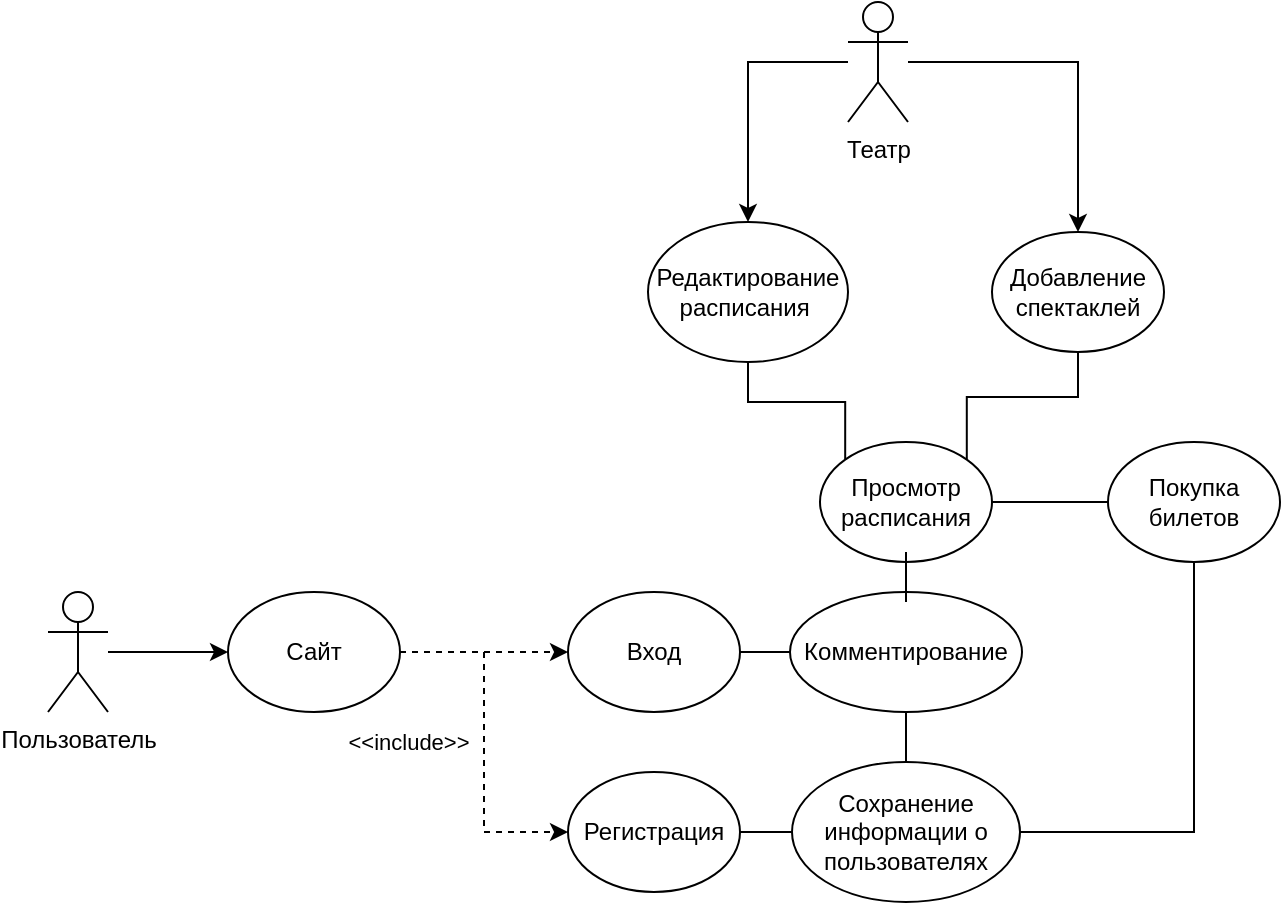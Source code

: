 <mxfile version="20.8.23" type="github">
  <diagram name="Страница 1" id="s1O34VC9j3Pxhvvpn_9F">
    <mxGraphModel dx="1009" dy="542" grid="1" gridSize="10" guides="1" tooltips="1" connect="1" arrows="1" fold="1" page="1" pageScale="1" pageWidth="827" pageHeight="1169" math="0" shadow="0">
      <root>
        <mxCell id="0" />
        <mxCell id="1" parent="0" />
        <mxCell id="ZZ_uZVyHVlF2GgiP1RTW-5" style="edgeStyle=orthogonalEdgeStyle;rounded=0;orthogonalLoop=1;jettySize=auto;html=1;entryX=0.5;entryY=0;entryDx=0;entryDy=0;" edge="1" parent="1" source="-oCu7SD0hpqlAKcRBWqc-26" target="-oCu7SD0hpqlAKcRBWqc-29">
          <mxGeometry relative="1" as="geometry" />
        </mxCell>
        <mxCell id="ZZ_uZVyHVlF2GgiP1RTW-6" style="edgeStyle=orthogonalEdgeStyle;rounded=0;orthogonalLoop=1;jettySize=auto;html=1;entryX=0.5;entryY=0;entryDx=0;entryDy=0;" edge="1" parent="1" source="-oCu7SD0hpqlAKcRBWqc-26" target="-oCu7SD0hpqlAKcRBWqc-30">
          <mxGeometry relative="1" as="geometry">
            <Array as="points">
              <mxPoint x="410" y="460" />
            </Array>
          </mxGeometry>
        </mxCell>
        <mxCell id="-oCu7SD0hpqlAKcRBWqc-26" value="Театр" style="shape=umlActor;verticalLabelPosition=bottom;verticalAlign=top;html=1;outlineConnect=0;fillColor=none;" parent="1" vertex="1">
          <mxGeometry x="460" y="430" width="30" height="60" as="geometry" />
        </mxCell>
        <mxCell id="ZZ_uZVyHVlF2GgiP1RTW-13" style="edgeStyle=orthogonalEdgeStyle;rounded=0;orthogonalLoop=1;jettySize=auto;html=1;exitX=0.5;exitY=1;exitDx=0;exitDy=0;entryX=1;entryY=0;entryDx=0;entryDy=0;endArrow=none;endFill=0;" edge="1" parent="1" source="-oCu7SD0hpqlAKcRBWqc-29" target="-oCu7SD0hpqlAKcRBWqc-39">
          <mxGeometry relative="1" as="geometry" />
        </mxCell>
        <mxCell id="-oCu7SD0hpqlAKcRBWqc-29" value="Добавление спектаклей" style="ellipse;whiteSpace=wrap;html=1;fillColor=none;" parent="1" vertex="1">
          <mxGeometry x="532" y="545" width="86" height="60" as="geometry" />
        </mxCell>
        <mxCell id="ZZ_uZVyHVlF2GgiP1RTW-14" style="edgeStyle=orthogonalEdgeStyle;rounded=0;orthogonalLoop=1;jettySize=auto;html=1;entryX=0;entryY=0;entryDx=0;entryDy=0;endArrow=none;endFill=0;" edge="1" parent="1" source="-oCu7SD0hpqlAKcRBWqc-30" target="-oCu7SD0hpqlAKcRBWqc-39">
          <mxGeometry relative="1" as="geometry" />
        </mxCell>
        <mxCell id="-oCu7SD0hpqlAKcRBWqc-30" value="Редактирование расписания&amp;nbsp;" style="ellipse;whiteSpace=wrap;html=1;fillColor=none;" parent="1" vertex="1">
          <mxGeometry x="360" y="540" width="100" height="70" as="geometry" />
        </mxCell>
        <mxCell id="ZZ_uZVyHVlF2GgiP1RTW-7" style="edgeStyle=orthogonalEdgeStyle;rounded=0;orthogonalLoop=1;jettySize=auto;html=1;exitX=1;exitY=0.5;exitDx=0;exitDy=0;entryX=0;entryY=0.5;entryDx=0;entryDy=0;endArrow=none;endFill=0;" edge="1" parent="1" source="-oCu7SD0hpqlAKcRBWqc-36" target="ZZ_uZVyHVlF2GgiP1RTW-3">
          <mxGeometry relative="1" as="geometry" />
        </mxCell>
        <mxCell id="-oCu7SD0hpqlAKcRBWqc-36" value="Вход" style="ellipse;whiteSpace=wrap;html=1;fillColor=none;" parent="1" vertex="1">
          <mxGeometry x="320" y="725" width="86" height="60" as="geometry" />
        </mxCell>
        <mxCell id="ZZ_uZVyHVlF2GgiP1RTW-9" style="edgeStyle=orthogonalEdgeStyle;rounded=0;orthogonalLoop=1;jettySize=auto;html=1;entryX=0;entryY=0.5;entryDx=0;entryDy=0;endArrow=none;endFill=0;" edge="1" parent="1" source="-oCu7SD0hpqlAKcRBWqc-37" target="ZZ_uZVyHVlF2GgiP1RTW-4">
          <mxGeometry relative="1" as="geometry" />
        </mxCell>
        <mxCell id="-oCu7SD0hpqlAKcRBWqc-37" value="Регистрация" style="ellipse;whiteSpace=wrap;html=1;fillColor=none;" parent="1" vertex="1">
          <mxGeometry x="320" y="815" width="86" height="60" as="geometry" />
        </mxCell>
        <mxCell id="-oCu7SD0hpqlAKcRBWqc-38" value="Покупка билетов" style="ellipse;whiteSpace=wrap;html=1;fillColor=none;" parent="1" vertex="1">
          <mxGeometry x="590" y="650" width="86" height="60" as="geometry" />
        </mxCell>
        <mxCell id="ZZ_uZVyHVlF2GgiP1RTW-12" style="edgeStyle=orthogonalEdgeStyle;rounded=0;orthogonalLoop=1;jettySize=auto;html=1;endArrow=none;endFill=0;" edge="1" parent="1" source="-oCu7SD0hpqlAKcRBWqc-39" target="-oCu7SD0hpqlAKcRBWqc-38">
          <mxGeometry relative="1" as="geometry" />
        </mxCell>
        <mxCell id="-oCu7SD0hpqlAKcRBWqc-39" value="Просмотр расписания" style="ellipse;whiteSpace=wrap;html=1;fillColor=none;" parent="1" vertex="1">
          <mxGeometry x="446" y="650" width="86" height="60" as="geometry" />
        </mxCell>
        <mxCell id="ZZ_uZVyHVlF2GgiP1RTW-2" style="edgeStyle=orthogonalEdgeStyle;rounded=0;orthogonalLoop=1;jettySize=auto;html=1;entryX=0;entryY=0.5;entryDx=0;entryDy=0;" edge="1" parent="1" source="-oCu7SD0hpqlAKcRBWqc-40" target="ZZ_uZVyHVlF2GgiP1RTW-1">
          <mxGeometry relative="1" as="geometry" />
        </mxCell>
        <mxCell id="-oCu7SD0hpqlAKcRBWqc-40" value="Пользователь" style="shape=umlActor;verticalLabelPosition=bottom;verticalAlign=top;html=1;outlineConnect=0;fillColor=none;" parent="1" vertex="1">
          <mxGeometry x="60" y="725" width="30" height="60" as="geometry" />
        </mxCell>
        <mxCell id="ZZ_uZVyHVlF2GgiP1RTW-15" value="&amp;lt;&amp;lt;include&amp;gt;&amp;gt;" style="edgeStyle=orthogonalEdgeStyle;rounded=0;orthogonalLoop=1;jettySize=auto;html=1;entryX=0;entryY=0.5;entryDx=0;entryDy=0;endArrow=classic;endFill=1;dashed=1;" edge="1" parent="1" source="ZZ_uZVyHVlF2GgiP1RTW-1" target="-oCu7SD0hpqlAKcRBWqc-36">
          <mxGeometry x="-0.905" y="-45" relative="1" as="geometry">
            <mxPoint as="offset" />
          </mxGeometry>
        </mxCell>
        <mxCell id="ZZ_uZVyHVlF2GgiP1RTW-16" style="edgeStyle=orthogonalEdgeStyle;rounded=0;orthogonalLoop=1;jettySize=auto;html=1;entryX=0;entryY=0.5;entryDx=0;entryDy=0;dashed=1;endArrow=classic;endFill=1;" edge="1" parent="1" source="ZZ_uZVyHVlF2GgiP1RTW-1" target="-oCu7SD0hpqlAKcRBWqc-37">
          <mxGeometry relative="1" as="geometry" />
        </mxCell>
        <mxCell id="ZZ_uZVyHVlF2GgiP1RTW-1" value="Сайт" style="ellipse;whiteSpace=wrap;html=1;fillColor=none;" vertex="1" parent="1">
          <mxGeometry x="150" y="725" width="86" height="60" as="geometry" />
        </mxCell>
        <mxCell id="ZZ_uZVyHVlF2GgiP1RTW-11" style="edgeStyle=orthogonalEdgeStyle;rounded=0;orthogonalLoop=1;jettySize=auto;html=1;endArrow=none;endFill=0;" edge="1" parent="1" source="ZZ_uZVyHVlF2GgiP1RTW-3" target="-oCu7SD0hpqlAKcRBWqc-39">
          <mxGeometry relative="1" as="geometry" />
        </mxCell>
        <mxCell id="ZZ_uZVyHVlF2GgiP1RTW-3" value="Комментирование" style="ellipse;whiteSpace=wrap;html=1;fillColor=none;" vertex="1" parent="1">
          <mxGeometry x="431" y="725" width="116" height="60" as="geometry" />
        </mxCell>
        <mxCell id="ZZ_uZVyHVlF2GgiP1RTW-8" style="edgeStyle=orthogonalEdgeStyle;rounded=0;orthogonalLoop=1;jettySize=auto;html=1;entryX=0.5;entryY=1;entryDx=0;entryDy=0;endArrow=none;endFill=0;" edge="1" parent="1" source="ZZ_uZVyHVlF2GgiP1RTW-4" target="ZZ_uZVyHVlF2GgiP1RTW-3">
          <mxGeometry relative="1" as="geometry" />
        </mxCell>
        <mxCell id="ZZ_uZVyHVlF2GgiP1RTW-18" style="edgeStyle=orthogonalEdgeStyle;rounded=0;orthogonalLoop=1;jettySize=auto;html=1;entryX=0.5;entryY=1;entryDx=0;entryDy=0;endArrow=none;endFill=0;" edge="1" parent="1" source="ZZ_uZVyHVlF2GgiP1RTW-4" target="-oCu7SD0hpqlAKcRBWqc-38">
          <mxGeometry relative="1" as="geometry" />
        </mxCell>
        <mxCell id="ZZ_uZVyHVlF2GgiP1RTW-4" value="Сохранение информации о пользователях" style="ellipse;whiteSpace=wrap;html=1;fillColor=none;" vertex="1" parent="1">
          <mxGeometry x="432" y="810" width="114" height="70" as="geometry" />
        </mxCell>
      </root>
    </mxGraphModel>
  </diagram>
</mxfile>
